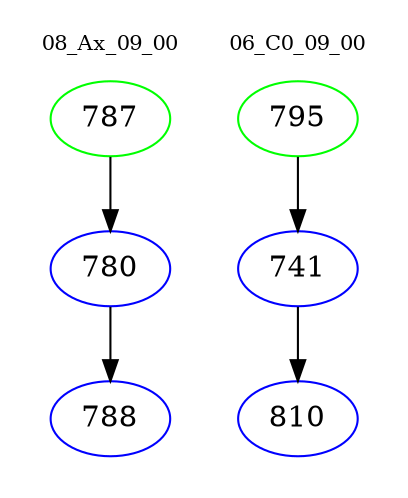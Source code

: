digraph{
subgraph cluster_0 {
color = white
label = "08_Ax_09_00";
fontsize=10;
T0_787 [label="787", color="green"]
T0_787 -> T0_780 [color="black"]
T0_780 [label="780", color="blue"]
T0_780 -> T0_788 [color="black"]
T0_788 [label="788", color="blue"]
}
subgraph cluster_1 {
color = white
label = "06_C0_09_00";
fontsize=10;
T1_795 [label="795", color="green"]
T1_795 -> T1_741 [color="black"]
T1_741 [label="741", color="blue"]
T1_741 -> T1_810 [color="black"]
T1_810 [label="810", color="blue"]
}
}
